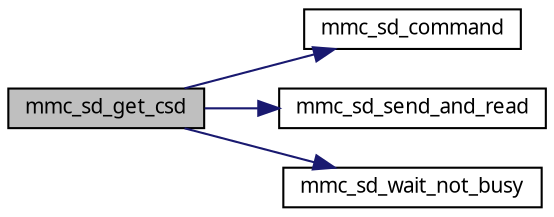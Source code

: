 digraph G
{
  edge [fontname="FreeSans.ttf",fontsize=10,labelfontname="FreeSans.ttf",labelfontsize=10];
  node [fontname="FreeSans.ttf",fontsize=10,shape=record];
  rankdir=LR;
  Node1 [label="mmc_sd_get_csd",height=0.2,width=0.4,color="black", fillcolor="grey75", style="filled" fontcolor="black"];
  Node1 -> Node2 [color="midnightblue",fontsize=10,style="solid",fontname="FreeSans.ttf"];
  Node2 [label="mmc_sd_command",height=0.2,width=0.4,color="black", fillcolor="white", style="filled",URL="$a00053.html#d44c557819de442a38af1a63af2b7eb6"];
  Node1 -> Node3 [color="midnightblue",fontsize=10,style="solid",fontname="FreeSans.ttf"];
  Node3 [label="mmc_sd_send_and_read",height=0.2,width=0.4,color="black", fillcolor="white", style="filled",URL="$a00053.html#5dd1159797d002ed8fa7344e4d661bbb"];
  Node1 -> Node4 [color="midnightblue",fontsize=10,style="solid",fontname="FreeSans.ttf"];
  Node4 [label="mmc_sd_wait_not_busy",height=0.2,width=0.4,color="black", fillcolor="white", style="filled",URL="$a00053.html#b8c6dec121c640e11375ffe22264dd52"];
}
